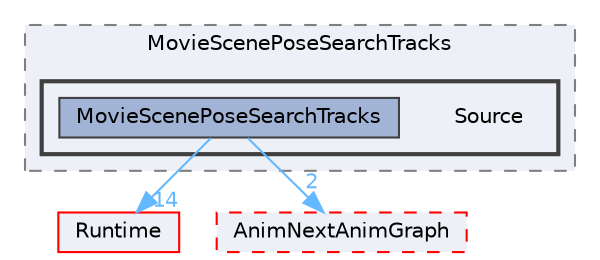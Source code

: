 digraph "Source"
{
 // INTERACTIVE_SVG=YES
 // LATEX_PDF_SIZE
  bgcolor="transparent";
  edge [fontname=Helvetica,fontsize=10,labelfontname=Helvetica,labelfontsize=10];
  node [fontname=Helvetica,fontsize=10,shape=box,height=0.2,width=0.4];
  compound=true
  subgraph clusterdir_5a7befe5bab993d54594734c3d06f190 {
    graph [ bgcolor="#edf0f7", pencolor="grey50", label="MovieScenePoseSearchTracks", fontname=Helvetica,fontsize=10 style="filled,dashed", URL="dir_5a7befe5bab993d54594734c3d06f190.html",tooltip=""]
  subgraph clusterdir_36e16190c54ad07aa812941fd0b3a367 {
    graph [ bgcolor="#edf0f7", pencolor="grey25", label="", fontname=Helvetica,fontsize=10 style="filled,bold", URL="dir_36e16190c54ad07aa812941fd0b3a367.html",tooltip=""]
    dir_36e16190c54ad07aa812941fd0b3a367 [shape=plaintext, label="Source"];
  dir_c6af932b4a260b04ace785652de8b4d7 [label="MovieScenePoseSearchTracks", fillcolor="#a2b4d6", color="grey25", style="filled", URL="dir_c6af932b4a260b04ace785652de8b4d7.html",tooltip=""];
  }
  }
  dir_7536b172fbd480bfd146a1b1acd6856b [label="Runtime", fillcolor="#edf0f7", color="red", style="filled", URL="dir_7536b172fbd480bfd146a1b1acd6856b.html",tooltip=""];
  dir_810494446f570897aa4f80899db095f4 [label="AnimNextAnimGraph", fillcolor="#edf0f7", color="red", style="filled,dashed", URL="dir_810494446f570897aa4f80899db095f4.html",tooltip=""];
  dir_c6af932b4a260b04ace785652de8b4d7->dir_7536b172fbd480bfd146a1b1acd6856b [headlabel="14", labeldistance=1.5 headhref="dir_000673_000984.html" href="dir_000673_000984.html" color="steelblue1" fontcolor="steelblue1"];
  dir_c6af932b4a260b04ace785652de8b4d7->dir_810494446f570897aa4f80899db095f4 [headlabel="2", labeldistance=1.5 headhref="dir_000673_000044.html" href="dir_000673_000044.html" color="steelblue1" fontcolor="steelblue1"];
}

